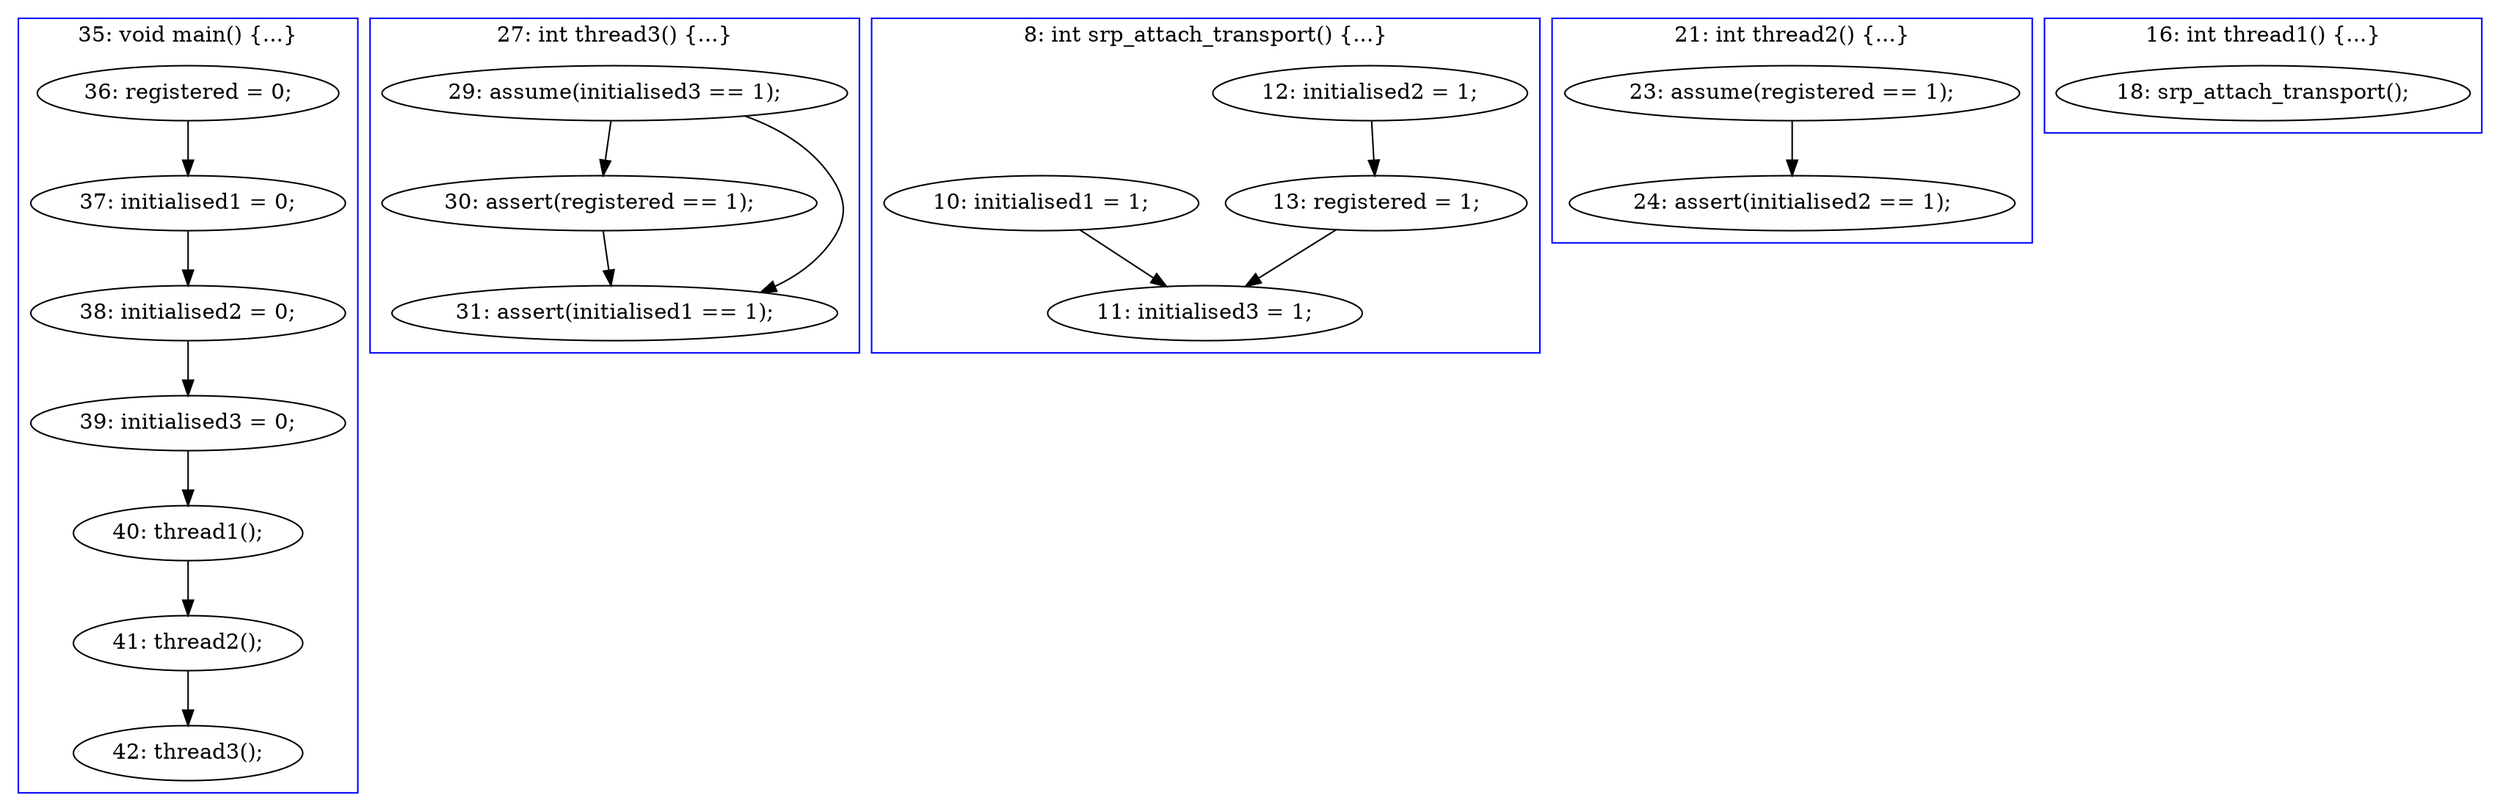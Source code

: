 digraph PartialOrder {
	compound = true
	"36: registered = 0;" -> "37: initialised1 = 0;"
	"38: initialised2 = 0;" -> "39: initialised3 = 0;"
	"29: assume(initialised3 == 1);" -> "30: assert(registered == 1);"
	"39: initialised3 = 0;" -> "40: thread1();"
	"29: assume(initialised3 == 1);" -> "31: assert(initialised1 == 1);"
	"12: initialised2 = 1;" -> "13: registered = 1;"
	"13: registered = 1;" -> "11: initialised3 = 1;"
	"37: initialised1 = 0;" -> "38: initialised2 = 0;"
	"30: assert(registered == 1);" -> "31: assert(initialised1 == 1);"
	"40: thread1();" -> "41: thread2();"
	"41: thread2();" -> "42: thread3();"
	"10: initialised1 = 1;" -> "11: initialised3 = 1;"
	"23: assume(registered == 1);" -> "24: assert(initialised2 == 1);"
	subgraph cluster4 {
		label = "16: int thread1() {...}"
		color = blue
		"18: srp_attach_transport();"  [label = "18: srp_attach_transport();"]
	}
	subgraph cluster1 {
		label = "21: int thread2() {...}"
		color = blue
		"23: assume(registered == 1);"  [label = "23: assume(registered == 1);"]
		"24: assert(initialised2 == 1);"  [label = "24: assert(initialised2 == 1);"]
	}
	subgraph cluster5 {
		label = "8: int srp_attach_transport() {...}"
		color = blue
		"11: initialised3 = 1;"  [label = "11: initialised3 = 1;"]
		"12: initialised2 = 1;"  [label = "12: initialised2 = 1;"]
		"13: registered = 1;"  [label = "13: registered = 1;"]
		"10: initialised1 = 1;"  [label = "10: initialised1 = 1;"]
	}
	subgraph cluster3 {
		label = "35: void main() {...}"
		color = blue
		"39: initialised3 = 0;"  [label = "39: initialised3 = 0;"]
		"41: thread2();"  [label = "41: thread2();"]
		"36: registered = 0;"  [label = "36: registered = 0;"]
		"37: initialised1 = 0;"  [label = "37: initialised1 = 0;"]
		"42: thread3();"  [label = "42: thread3();"]
		"38: initialised2 = 0;"  [label = "38: initialised2 = 0;"]
		"40: thread1();"  [label = "40: thread1();"]
	}
	subgraph cluster2 {
		label = "27: int thread3() {...}"
		color = blue
		"30: assert(registered == 1);"  [label = "30: assert(registered == 1);"]
		"31: assert(initialised1 == 1);"  [label = "31: assert(initialised1 == 1);"]
		"29: assume(initialised3 == 1);"  [label = "29: assume(initialised3 == 1);"]
	}
}